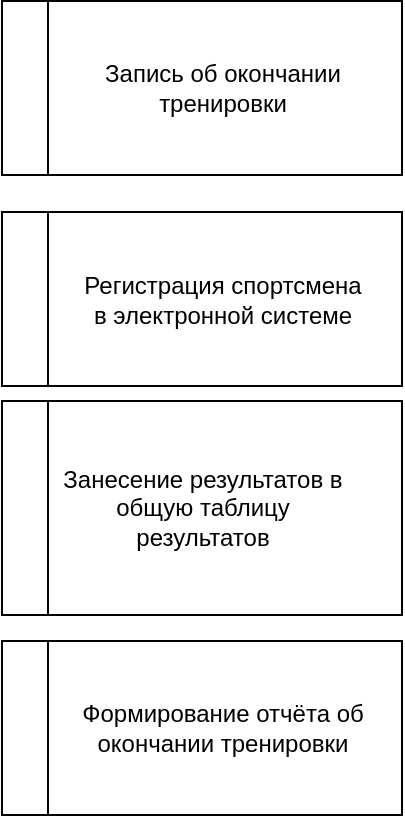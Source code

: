 <mxfile version="22.0.4" type="device">
  <diagram name="Страница — 1" id="v3qZaNh-PvmP-Cpy_Fwz">
    <mxGraphModel dx="832" dy="517" grid="1" gridSize="10" guides="1" tooltips="1" connect="1" arrows="1" fold="1" page="1" pageScale="1" pageWidth="827" pageHeight="1169" math="0" shadow="0">
      <root>
        <mxCell id="0" />
        <mxCell id="1" parent="0" />
        <mxCell id="QujH4edd8LWd98LVAzMM-3" value="" style="swimlane;rotation=-90;" parent="1" vertex="1">
          <mxGeometry x="388.5" y="240" width="107" height="200" as="geometry" />
        </mxCell>
        <mxCell id="QujH4edd8LWd98LVAzMM-4" value="Занесение результатов в общую таблицу результатов" style="text;strokeColor=none;align=center;fillColor=none;html=1;verticalAlign=middle;whiteSpace=wrap;rounded=0;" parent="QujH4edd8LWd98LVAzMM-3" vertex="1">
          <mxGeometry x="-18" y="85" width="143" height="30" as="geometry" />
        </mxCell>
        <mxCell id="QujH4edd8LWd98LVAzMM-10" value="" style="swimlane;rotation=-90;" parent="1" vertex="1">
          <mxGeometry x="398.5" y="135.5" width="87" height="200" as="geometry" />
        </mxCell>
        <mxCell id="QujH4edd8LWd98LVAzMM-11" value="Регистрация спортсмена в электронной системе" style="text;strokeColor=none;align=center;fillColor=none;html=1;verticalAlign=middle;whiteSpace=wrap;rounded=0;" parent="QujH4edd8LWd98LVAzMM-10" vertex="1">
          <mxGeometry x="-18" y="85" width="143" height="30" as="geometry" />
        </mxCell>
        <mxCell id="QujH4edd8LWd98LVAzMM-14" value="" style="swimlane;rotation=-90;" parent="1" vertex="1">
          <mxGeometry x="398.5" y="30" width="87" height="200" as="geometry" />
        </mxCell>
        <mxCell id="QujH4edd8LWd98LVAzMM-15" value="Запись об окончании тренировки" style="text;strokeColor=none;align=center;fillColor=none;html=1;verticalAlign=middle;whiteSpace=wrap;rounded=0;" parent="QujH4edd8LWd98LVAzMM-14" vertex="1">
          <mxGeometry x="-18" y="85" width="143" height="30" as="geometry" />
        </mxCell>
        <mxCell id="oeobFlKYm54K7uBMWs5m-1" value="" style="swimlane;rotation=-90;" vertex="1" parent="1">
          <mxGeometry x="398.5" y="350" width="87" height="200" as="geometry" />
        </mxCell>
        <mxCell id="oeobFlKYm54K7uBMWs5m-2" value="Формирование отчёта об окончании тренировки" style="text;strokeColor=none;align=center;fillColor=none;html=1;verticalAlign=middle;whiteSpace=wrap;rounded=0;" vertex="1" parent="oeobFlKYm54K7uBMWs5m-1">
          <mxGeometry x="-18" y="85" width="143" height="30" as="geometry" />
        </mxCell>
      </root>
    </mxGraphModel>
  </diagram>
</mxfile>

